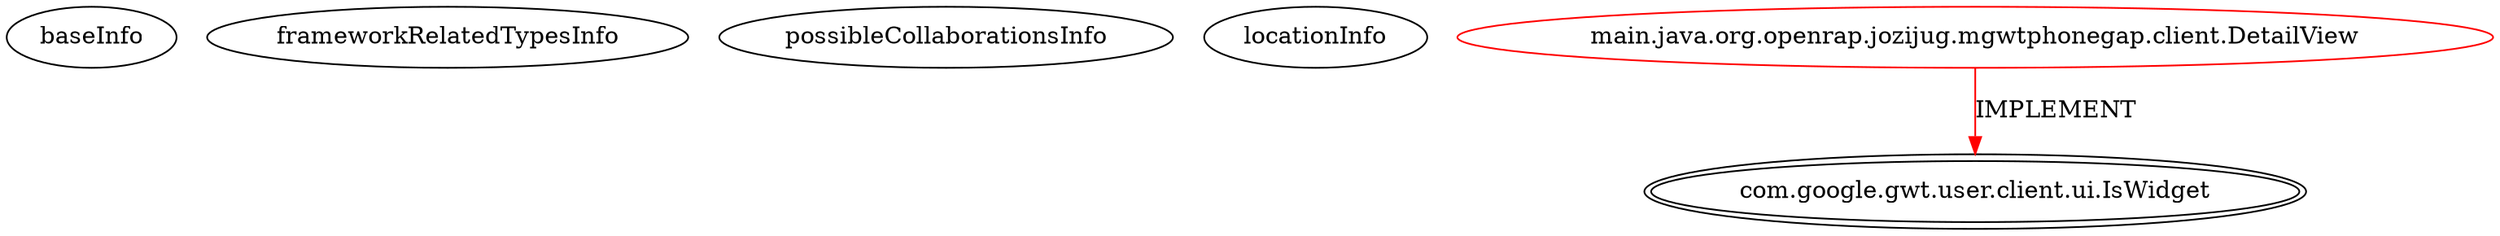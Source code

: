 digraph {
baseInfo[graphId=4369,category="extension_graph",isAnonymous=false,possibleRelation=false]
frameworkRelatedTypesInfo[0="com.google.gwt.user.client.ui.IsWidget"]
possibleCollaborationsInfo[]
locationInfo[projectName="rjdkolb-jozijug_phonegapdemo",filePath="/rjdkolb-jozijug_phonegapdemo/jozijug_phonegapdemo-master/src/main/java/org/openrap/jozijug/mgwtphonegap/client/DetailView.java",contextSignature="DetailView",graphId="4369"]
0[label="main.java.org.openrap.jozijug.mgwtphonegap.client.DetailView",vertexType="ROOT_CLIENT_CLASS_DECLARATION",isFrameworkType=false,color=red]
1[label="com.google.gwt.user.client.ui.IsWidget",vertexType="FRAMEWORK_INTERFACE_TYPE",isFrameworkType=true,peripheries=2]
0->1[label="IMPLEMENT",color=red]
}
